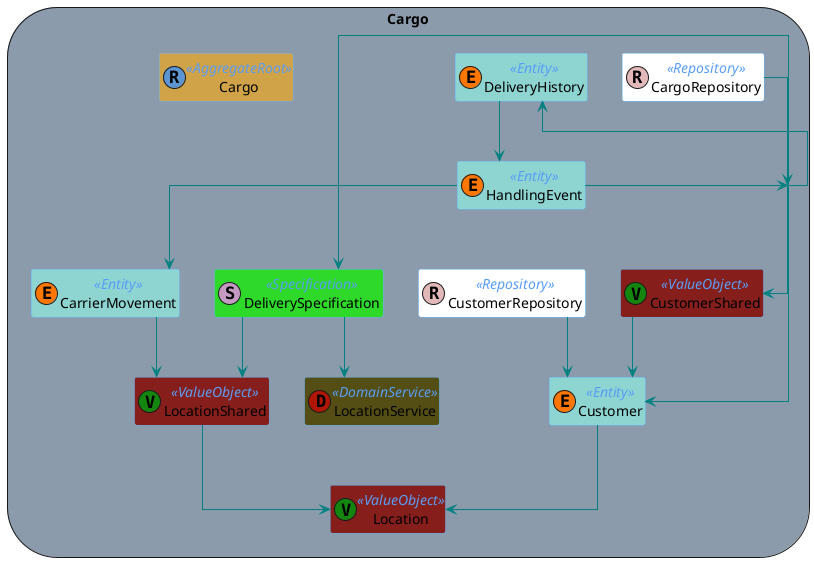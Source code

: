 @startuml
skinparam linetype ortho
skinparam Shadowing false
skinparam wrapWidth 200

skinparam Class {
    ClassBorderThickness 1
    ArrowColor  Teal
    BorderColor #64B5F6
    FontSize 14
    AttributeFontSize 14
    StereotypeFontColor #589DF6
    StereotypeFontSize 14
}
skinparam linetype ortho
skinparam rectangle {
 roundCorner 100
}
'!@Sketch
package Cargo <<Rectangle>> #8B9BAC{
class LocationShared <<(V,#148610) ValueObject>> #861F1B {}
hide LocationShared members

class CargoRepository <<(R,#e2b8b8)Repository>> #FFFFFF {}
hide CargoRepository members

class LocationService <<(D,#AF1603) DomainService>> #544E15 {}
hide LocationService members

class CustomerShared <<(V,#148610) ValueObject>> #861F1B {}
hide CustomerShared members

class HandlingEvent <<(E,#FF7700)Entity>> #8ED4D1 {}
hide HandlingEvent members

class CarrierMovement <<(E,#FF7700)Entity>> #8ED4D1 {}
hide CarrierMovement members

class CustomerRepository <<(R,#e2b8b8)Repository>> #FFFFFF {}
hide CustomerRepository members

class DeliveryHistory <<(E,#FF7700)Entity>> #8ED4D1 {}
hide DeliveryHistory members

class Cargo <<(R,#5C95D1) AggregateRoot>> #D1A349 {}
hide Cargo members

class Location <<(V,#148610) ValueObject>> #861F1B {}
hide Location members

class Customer <<(E,#FF7700)Entity>> #8ED4D1 {}
hide Customer members

class DeliverySpecification <<(S,#C49AC3) Specification>> #2FD92A{}
hide DeliverySpecification members

}
'!@Relation
CustomerRepository --> Customer

HandlingEvent --> Cargo
HandlingEvent --> CarrierMovement

LocationShared --> Location

DeliveryHistory --> HandlingEvent

CustomerShared --> Customer

CarrierMovement --> LocationShared

Customer --> Location

DeliverySpecification --> LocationService
DeliverySpecification --> LocationShared

Cargo --> DeliveryHistory
Cargo --> CustomerShared
Cargo --> DeliverySpecification
Cargo --> Customer

CargoRepository --> Cargo


@enduml